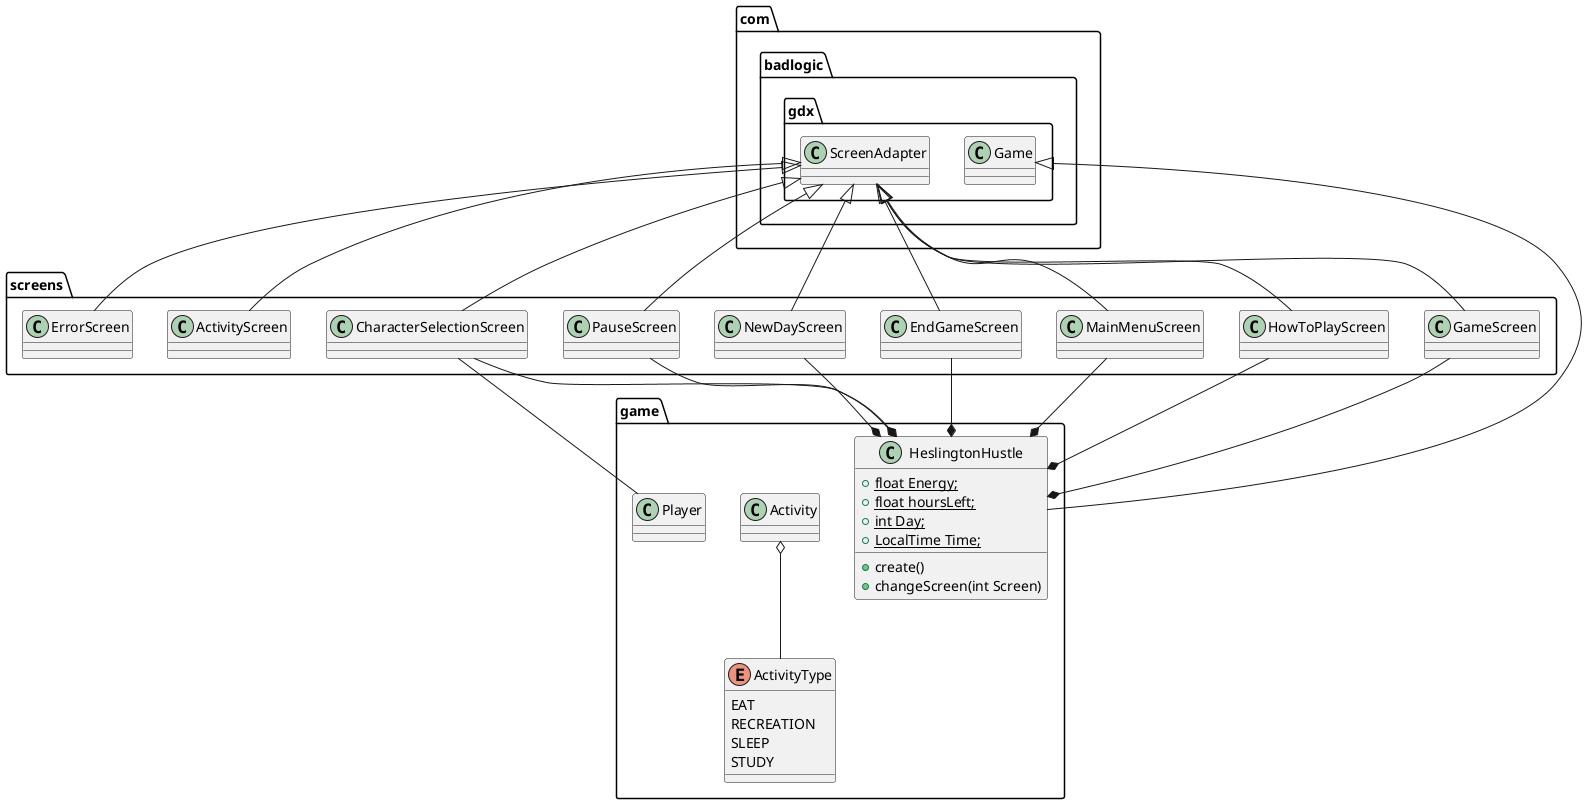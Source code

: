 @startuml
'https://plantuml.com/class-diagram
/'
This is a large overall view of the project as it currently is
with most of the relationships on

'/

package com.badlogic.gdx {
class ScreenAdapter
class Game
}
package game{

class HeslingtonHustle extends com.badlogic.gdx.Game{
    + {static} float Energy;
    + {static} float hoursLeft;
    + {static} int Day;
    + {static} LocalTime Time;

    +create()
    +changeScreen(int Screen)
}

class Activity{

}

enum ActivityType {
    EAT
    RECREATION
    SLEEP
    STUDY
}
Activity o-- ActivityType

class Player{}

}

package screens {
class ActivityScreen extends com.badlogic.gdx.ScreenAdapter
class CharacterSelectionScreen extends com.badlogic.gdx.ScreenAdapter
class EndGameScreen extends com.badlogic.gdx.ScreenAdapter
class ErrorScreen extends com.badlogic.gdx.ScreenAdapter
class GameScreen extends com.badlogic.gdx.ScreenAdapter
class HowToPlayScreen extends com.badlogic.gdx.ScreenAdapter
class MainMenuScreen extends com.badlogic.gdx.ScreenAdapter
class NewDayScreen extends com.badlogic.gdx.ScreenAdapter
class PauseScreen extends com.badlogic.gdx.ScreenAdapter
}

HeslingtonHustle *-up- CharacterSelectionScreen
HeslingtonHustle *-up- PauseScreen
HeslingtonHustle *-up- NewDayScreen
HeslingtonHustle *-up- EndGameScreen
HeslingtonHustle *-up- MainMenuScreen
HeslingtonHustle *-up- HowToPlayScreen
HeslingtonHustle *-up- GameScreen

Player -- CharacterSelectionScreen
}
@enduml